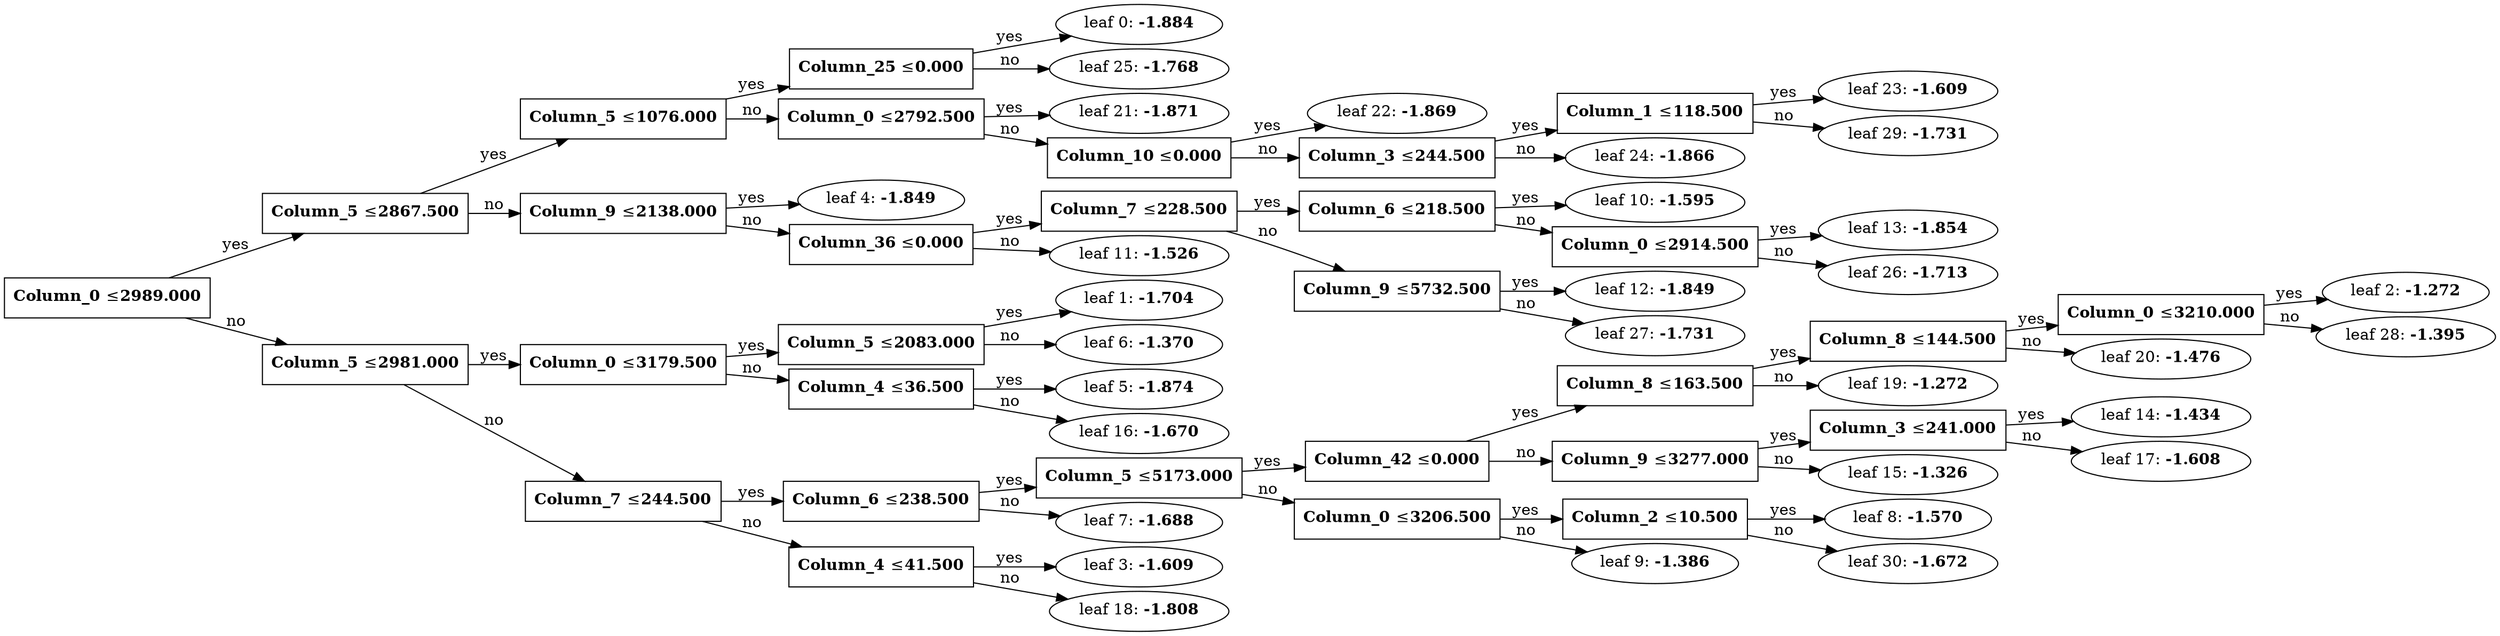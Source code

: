 digraph {
	graph [nodesep=0.05 rankdir=LR ranksep=0.3]
	split0 [label=<<B>Column_0</B> &#8804;<B>2989.000</B>> fillcolor=white shape=rectangle style=""]
	split3 [label=<<B>Column_5</B> &#8804;<B>2867.500</B>> fillcolor=white shape=rectangle style=""]
	split20 [label=<<B>Column_5</B> &#8804;<B>1076.000</B>> fillcolor=white shape=rectangle style=""]
	split24 [label=<<B>Column_25</B> &#8804;<B>0.000</B>> fillcolor=white shape=rectangle style=""]
	leaf0 [label=<leaf 0: <B>-1.884</B>>]
	split24 -> leaf0 [label=yes]
	leaf25 [label=<leaf 25: <B>-1.768</B>>]
	split24 -> leaf25 [label=no]
	split20 -> split24 [label=yes]
	split21 [label=<<B>Column_0</B> &#8804;<B>2792.500</B>> fillcolor=white shape=rectangle style=""]
	leaf21 [label=<leaf 21: <B>-1.871</B>>]
	split21 -> leaf21 [label=yes]
	split22 [label=<<B>Column_10</B> &#8804;<B>0.000</B>> fillcolor=white shape=rectangle style=""]
	leaf22 [label=<leaf 22: <B>-1.869</B>>]
	split22 -> leaf22 [label=yes]
	split23 [label=<<B>Column_3</B> &#8804;<B>244.500</B>> fillcolor=white shape=rectangle style=""]
	split28 [label=<<B>Column_1</B> &#8804;<B>118.500</B>> fillcolor=white shape=rectangle style=""]
	leaf23 [label=<leaf 23: <B>-1.609</B>>]
	split28 -> leaf23 [label=yes]
	leaf29 [label=<leaf 29: <B>-1.731</B>>]
	split28 -> leaf29 [label=no]
	split23 -> split28 [label=yes]
	leaf24 [label=<leaf 24: <B>-1.866</B>>]
	split23 -> leaf24 [label=no]
	split22 -> split23 [label=no]
	split21 -> split22 [label=no]
	split20 -> split21 [label=no]
	split3 -> split20 [label=yes]
	split9 [label=<<B>Column_9</B> &#8804;<B>2138.000</B>> fillcolor=white shape=rectangle style=""]
	leaf4 [label=<leaf 4: <B>-1.849</B>>]
	split9 -> leaf4 [label=yes]
	split10 [label=<<B>Column_36</B> &#8804;<B>0.000</B>> fillcolor=white shape=rectangle style=""]
	split11 [label=<<B>Column_7</B> &#8804;<B>228.500</B>> fillcolor=white shape=rectangle style=""]
	split12 [label=<<B>Column_6</B> &#8804;<B>218.500</B>> fillcolor=white shape=rectangle style=""]
	leaf10 [label=<leaf 10: <B>-1.595</B>>]
	split12 -> leaf10 [label=yes]
	split25 [label=<<B>Column_0</B> &#8804;<B>2914.500</B>> fillcolor=white shape=rectangle style=""]
	leaf13 [label=<leaf 13: <B>-1.854</B>>]
	split25 -> leaf13 [label=yes]
	leaf26 [label=<leaf 26: <B>-1.713</B>>]
	split25 -> leaf26 [label=no]
	split12 -> split25 [label=no]
	split11 -> split12 [label=yes]
	split26 [label=<<B>Column_9</B> &#8804;<B>5732.500</B>> fillcolor=white shape=rectangle style=""]
	leaf12 [label=<leaf 12: <B>-1.849</B>>]
	split26 -> leaf12 [label=yes]
	leaf27 [label=<leaf 27: <B>-1.731</B>>]
	split26 -> leaf27 [label=no]
	split11 -> split26 [label=no]
	split10 -> split11 [label=yes]
	leaf11 [label=<leaf 11: <B>-1.526</B>>]
	split10 -> leaf11 [label=no]
	split9 -> split10 [label=no]
	split3 -> split9 [label=no]
	split0 -> split3 [label=yes]
	split1 [label=<<B>Column_5</B> &#8804;<B>2981.000</B>> fillcolor=white shape=rectangle style=""]
	split4 [label=<<B>Column_0</B> &#8804;<B>3179.500</B>> fillcolor=white shape=rectangle style=""]
	split5 [label=<<B>Column_5</B> &#8804;<B>2083.000</B>> fillcolor=white shape=rectangle style=""]
	leaf1 [label=<leaf 1: <B>-1.704</B>>]
	split5 -> leaf1 [label=yes]
	leaf6 [label=<leaf 6: <B>-1.370</B>>]
	split5 -> leaf6 [label=no]
	split4 -> split5 [label=yes]
	split15 [label=<<B>Column_4</B> &#8804;<B>36.500</B>> fillcolor=white shape=rectangle style=""]
	leaf5 [label=<leaf 5: <B>-1.874</B>>]
	split15 -> leaf5 [label=yes]
	leaf16 [label=<leaf 16: <B>-1.670</B>>]
	split15 -> leaf16 [label=no]
	split4 -> split15 [label=no]
	split1 -> split4 [label=yes]
	split2 [label=<<B>Column_7</B> &#8804;<B>244.500</B>> fillcolor=white shape=rectangle style=""]
	split6 [label=<<B>Column_6</B> &#8804;<B>238.500</B>> fillcolor=white shape=rectangle style=""]
	split7 [label=<<B>Column_5</B> &#8804;<B>5173.000</B>> fillcolor=white shape=rectangle style=""]
	split13 [label=<<B>Column_42</B> &#8804;<B>0.000</B>> fillcolor=white shape=rectangle style=""]
	split18 [label=<<B>Column_8</B> &#8804;<B>163.500</B>> fillcolor=white shape=rectangle style=""]
	split19 [label=<<B>Column_8</B> &#8804;<B>144.500</B>> fillcolor=white shape=rectangle style=""]
	split27 [label=<<B>Column_0</B> &#8804;<B>3210.000</B>> fillcolor=white shape=rectangle style=""]
	leaf2 [label=<leaf 2: <B>-1.272</B>>]
	split27 -> leaf2 [label=yes]
	leaf28 [label=<leaf 28: <B>-1.395</B>>]
	split27 -> leaf28 [label=no]
	split19 -> split27 [label=yes]
	leaf20 [label=<leaf 20: <B>-1.476</B>>]
	split19 -> leaf20 [label=no]
	split18 -> split19 [label=yes]
	leaf19 [label=<leaf 19: <B>-1.272</B>>]
	split18 -> leaf19 [label=no]
	split13 -> split18 [label=yes]
	split14 [label=<<B>Column_9</B> &#8804;<B>3277.000</B>> fillcolor=white shape=rectangle style=""]
	split16 [label=<<B>Column_3</B> &#8804;<B>241.000</B>> fillcolor=white shape=rectangle style=""]
	leaf14 [label=<leaf 14: <B>-1.434</B>>]
	split16 -> leaf14 [label=yes]
	leaf17 [label=<leaf 17: <B>-1.608</B>>]
	split16 -> leaf17 [label=no]
	split14 -> split16 [label=yes]
	leaf15 [label=<leaf 15: <B>-1.326</B>>]
	split14 -> leaf15 [label=no]
	split13 -> split14 [label=no]
	split7 -> split13 [label=yes]
	split8 [label=<<B>Column_0</B> &#8804;<B>3206.500</B>> fillcolor=white shape=rectangle style=""]
	split29 [label=<<B>Column_2</B> &#8804;<B>10.500</B>> fillcolor=white shape=rectangle style=""]
	leaf8 [label=<leaf 8: <B>-1.570</B>>]
	split29 -> leaf8 [label=yes]
	leaf30 [label=<leaf 30: <B>-1.672</B>>]
	split29 -> leaf30 [label=no]
	split8 -> split29 [label=yes]
	leaf9 [label=<leaf 9: <B>-1.386</B>>]
	split8 -> leaf9 [label=no]
	split7 -> split8 [label=no]
	split6 -> split7 [label=yes]
	leaf7 [label=<leaf 7: <B>-1.688</B>>]
	split6 -> leaf7 [label=no]
	split2 -> split6 [label=yes]
	split17 [label=<<B>Column_4</B> &#8804;<B>41.500</B>> fillcolor=white shape=rectangle style=""]
	leaf3 [label=<leaf 3: <B>-1.609</B>>]
	split17 -> leaf3 [label=yes]
	leaf18 [label=<leaf 18: <B>-1.808</B>>]
	split17 -> leaf18 [label=no]
	split2 -> split17 [label=no]
	split1 -> split2 [label=no]
	split0 -> split1 [label=no]
}
